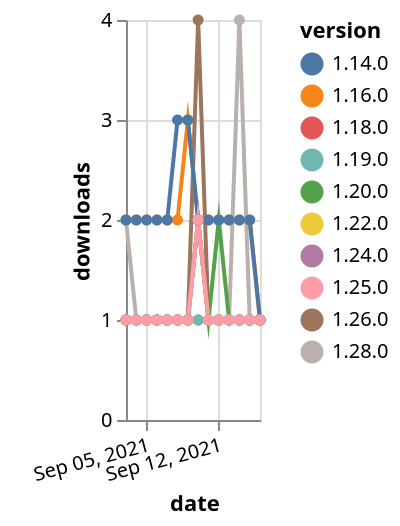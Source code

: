 {"$schema": "https://vega.github.io/schema/vega-lite/v5.json", "description": "A simple bar chart with embedded data.", "data": {"values": [{"date": "2021-09-03", "total": 231, "delta": 1, "version": "1.18.0"}, {"date": "2021-09-04", "total": 232, "delta": 1, "version": "1.18.0"}, {"date": "2021-09-05", "total": 233, "delta": 1, "version": "1.18.0"}, {"date": "2021-09-06", "total": 234, "delta": 1, "version": "1.18.0"}, {"date": "2021-09-07", "total": 235, "delta": 1, "version": "1.18.0"}, {"date": "2021-09-08", "total": 236, "delta": 1, "version": "1.18.0"}, {"date": "2021-09-09", "total": 237, "delta": 1, "version": "1.18.0"}, {"date": "2021-09-10", "total": 238, "delta": 1, "version": "1.18.0"}, {"date": "2021-09-11", "total": 239, "delta": 1, "version": "1.18.0"}, {"date": "2021-09-12", "total": 240, "delta": 1, "version": "1.18.0"}, {"date": "2021-09-13", "total": 241, "delta": 1, "version": "1.18.0"}, {"date": "2021-09-14", "total": 242, "delta": 1, "version": "1.18.0"}, {"date": "2021-09-15", "total": 243, "delta": 1, "version": "1.18.0"}, {"date": "2021-09-16", "total": 244, "delta": 1, "version": "1.18.0"}, {"date": "2021-09-03", "total": 181, "delta": 1, "version": "1.22.0"}, {"date": "2021-09-04", "total": 182, "delta": 1, "version": "1.22.0"}, {"date": "2021-09-05", "total": 183, "delta": 1, "version": "1.22.0"}, {"date": "2021-09-06", "total": 184, "delta": 1, "version": "1.22.0"}, {"date": "2021-09-07", "total": 185, "delta": 1, "version": "1.22.0"}, {"date": "2021-09-08", "total": 186, "delta": 1, "version": "1.22.0"}, {"date": "2021-09-09", "total": 187, "delta": 1, "version": "1.22.0"}, {"date": "2021-09-10", "total": 189, "delta": 2, "version": "1.22.0"}, {"date": "2021-09-11", "total": 190, "delta": 1, "version": "1.22.0"}, {"date": "2021-09-12", "total": 191, "delta": 1, "version": "1.22.0"}, {"date": "2021-09-13", "total": 192, "delta": 1, "version": "1.22.0"}, {"date": "2021-09-14", "total": 193, "delta": 1, "version": "1.22.0"}, {"date": "2021-09-15", "total": 194, "delta": 1, "version": "1.22.0"}, {"date": "2021-09-16", "total": 195, "delta": 1, "version": "1.22.0"}, {"date": "2021-09-03", "total": 120, "delta": 2, "version": "1.28.0"}, {"date": "2021-09-04", "total": 121, "delta": 1, "version": "1.28.0"}, {"date": "2021-09-05", "total": 122, "delta": 1, "version": "1.28.0"}, {"date": "2021-09-06", "total": 123, "delta": 1, "version": "1.28.0"}, {"date": "2021-09-07", "total": 124, "delta": 1, "version": "1.28.0"}, {"date": "2021-09-08", "total": 125, "delta": 1, "version": "1.28.0"}, {"date": "2021-09-09", "total": 126, "delta": 1, "version": "1.28.0"}, {"date": "2021-09-10", "total": 127, "delta": 1, "version": "1.28.0"}, {"date": "2021-09-11", "total": 128, "delta": 1, "version": "1.28.0"}, {"date": "2021-09-12", "total": 129, "delta": 1, "version": "1.28.0"}, {"date": "2021-09-13", "total": 130, "delta": 1, "version": "1.28.0"}, {"date": "2021-09-14", "total": 134, "delta": 4, "version": "1.28.0"}, {"date": "2021-09-15", "total": 135, "delta": 1, "version": "1.28.0"}, {"date": "2021-09-16", "total": 136, "delta": 1, "version": "1.28.0"}, {"date": "2021-09-03", "total": 206, "delta": 1, "version": "1.26.0"}, {"date": "2021-09-04", "total": 207, "delta": 1, "version": "1.26.0"}, {"date": "2021-09-05", "total": 208, "delta": 1, "version": "1.26.0"}, {"date": "2021-09-06", "total": 209, "delta": 1, "version": "1.26.0"}, {"date": "2021-09-07", "total": 210, "delta": 1, "version": "1.26.0"}, {"date": "2021-09-08", "total": 211, "delta": 1, "version": "1.26.0"}, {"date": "2021-09-09", "total": 212, "delta": 1, "version": "1.26.0"}, {"date": "2021-09-10", "total": 216, "delta": 4, "version": "1.26.0"}, {"date": "2021-09-11", "total": 217, "delta": 1, "version": "1.26.0"}, {"date": "2021-09-12", "total": 218, "delta": 1, "version": "1.26.0"}, {"date": "2021-09-13", "total": 219, "delta": 1, "version": "1.26.0"}, {"date": "2021-09-14", "total": 220, "delta": 1, "version": "1.26.0"}, {"date": "2021-09-15", "total": 221, "delta": 1, "version": "1.26.0"}, {"date": "2021-09-16", "total": 222, "delta": 1, "version": "1.26.0"}, {"date": "2021-09-03", "total": 321, "delta": 1, "version": "1.20.0"}, {"date": "2021-09-04", "total": 322, "delta": 1, "version": "1.20.0"}, {"date": "2021-09-05", "total": 323, "delta": 1, "version": "1.20.0"}, {"date": "2021-09-06", "total": 324, "delta": 1, "version": "1.20.0"}, {"date": "2021-09-07", "total": 325, "delta": 1, "version": "1.20.0"}, {"date": "2021-09-08", "total": 326, "delta": 1, "version": "1.20.0"}, {"date": "2021-09-09", "total": 327, "delta": 1, "version": "1.20.0"}, {"date": "2021-09-10", "total": 329, "delta": 2, "version": "1.20.0"}, {"date": "2021-09-11", "total": 330, "delta": 1, "version": "1.20.0"}, {"date": "2021-09-12", "total": 332, "delta": 2, "version": "1.20.0"}, {"date": "2021-09-13", "total": 333, "delta": 1, "version": "1.20.0"}, {"date": "2021-09-14", "total": 334, "delta": 1, "version": "1.20.0"}, {"date": "2021-09-15", "total": 335, "delta": 1, "version": "1.20.0"}, {"date": "2021-09-16", "total": 336, "delta": 1, "version": "1.20.0"}, {"date": "2021-09-03", "total": 2447, "delta": 2, "version": "1.16.0"}, {"date": "2021-09-04", "total": 2449, "delta": 2, "version": "1.16.0"}, {"date": "2021-09-05", "total": 2451, "delta": 2, "version": "1.16.0"}, {"date": "2021-09-06", "total": 2453, "delta": 2, "version": "1.16.0"}, {"date": "2021-09-07", "total": 2455, "delta": 2, "version": "1.16.0"}, {"date": "2021-09-08", "total": 2457, "delta": 2, "version": "1.16.0"}, {"date": "2021-09-09", "total": 2460, "delta": 3, "version": "1.16.0"}, {"date": "2021-09-10", "total": 2462, "delta": 2, "version": "1.16.0"}, {"date": "2021-09-11", "total": 2464, "delta": 2, "version": "1.16.0"}, {"date": "2021-09-12", "total": 2466, "delta": 2, "version": "1.16.0"}, {"date": "2021-09-13", "total": 2468, "delta": 2, "version": "1.16.0"}, {"date": "2021-09-14", "total": 2470, "delta": 2, "version": "1.16.0"}, {"date": "2021-09-15", "total": 2472, "delta": 2, "version": "1.16.0"}, {"date": "2021-09-16", "total": 2473, "delta": 1, "version": "1.16.0"}, {"date": "2021-09-03", "total": 231, "delta": 1, "version": "1.19.0"}, {"date": "2021-09-04", "total": 232, "delta": 1, "version": "1.19.0"}, {"date": "2021-09-05", "total": 233, "delta": 1, "version": "1.19.0"}, {"date": "2021-09-06", "total": 234, "delta": 1, "version": "1.19.0"}, {"date": "2021-09-07", "total": 235, "delta": 1, "version": "1.19.0"}, {"date": "2021-09-08", "total": 236, "delta": 1, "version": "1.19.0"}, {"date": "2021-09-09", "total": 237, "delta": 1, "version": "1.19.0"}, {"date": "2021-09-10", "total": 238, "delta": 1, "version": "1.19.0"}, {"date": "2021-09-11", "total": 239, "delta": 1, "version": "1.19.0"}, {"date": "2021-09-12", "total": 240, "delta": 1, "version": "1.19.0"}, {"date": "2021-09-13", "total": 241, "delta": 1, "version": "1.19.0"}, {"date": "2021-09-14", "total": 242, "delta": 1, "version": "1.19.0"}, {"date": "2021-09-15", "total": 243, "delta": 1, "version": "1.19.0"}, {"date": "2021-09-16", "total": 244, "delta": 1, "version": "1.19.0"}, {"date": "2021-09-03", "total": 157, "delta": 1, "version": "1.24.0"}, {"date": "2021-09-04", "total": 158, "delta": 1, "version": "1.24.0"}, {"date": "2021-09-05", "total": 159, "delta": 1, "version": "1.24.0"}, {"date": "2021-09-06", "total": 160, "delta": 1, "version": "1.24.0"}, {"date": "2021-09-07", "total": 161, "delta": 1, "version": "1.24.0"}, {"date": "2021-09-08", "total": 162, "delta": 1, "version": "1.24.0"}, {"date": "2021-09-09", "total": 163, "delta": 1, "version": "1.24.0"}, {"date": "2021-09-10", "total": 165, "delta": 2, "version": "1.24.0"}, {"date": "2021-09-11", "total": 166, "delta": 1, "version": "1.24.0"}, {"date": "2021-09-12", "total": 167, "delta": 1, "version": "1.24.0"}, {"date": "2021-09-13", "total": 168, "delta": 1, "version": "1.24.0"}, {"date": "2021-09-14", "total": 169, "delta": 1, "version": "1.24.0"}, {"date": "2021-09-15", "total": 170, "delta": 1, "version": "1.24.0"}, {"date": "2021-09-16", "total": 171, "delta": 1, "version": "1.24.0"}, {"date": "2021-09-03", "total": 2340, "delta": 2, "version": "1.14.0"}, {"date": "2021-09-04", "total": 2342, "delta": 2, "version": "1.14.0"}, {"date": "2021-09-05", "total": 2344, "delta": 2, "version": "1.14.0"}, {"date": "2021-09-06", "total": 2346, "delta": 2, "version": "1.14.0"}, {"date": "2021-09-07", "total": 2348, "delta": 2, "version": "1.14.0"}, {"date": "2021-09-08", "total": 2351, "delta": 3, "version": "1.14.0"}, {"date": "2021-09-09", "total": 2354, "delta": 3, "version": "1.14.0"}, {"date": "2021-09-10", "total": 2356, "delta": 2, "version": "1.14.0"}, {"date": "2021-09-11", "total": 2358, "delta": 2, "version": "1.14.0"}, {"date": "2021-09-12", "total": 2360, "delta": 2, "version": "1.14.0"}, {"date": "2021-09-13", "total": 2362, "delta": 2, "version": "1.14.0"}, {"date": "2021-09-14", "total": 2364, "delta": 2, "version": "1.14.0"}, {"date": "2021-09-15", "total": 2366, "delta": 2, "version": "1.14.0"}, {"date": "2021-09-16", "total": 2367, "delta": 1, "version": "1.14.0"}, {"date": "2021-09-03", "total": 146, "delta": 1, "version": "1.25.0"}, {"date": "2021-09-04", "total": 147, "delta": 1, "version": "1.25.0"}, {"date": "2021-09-05", "total": 148, "delta": 1, "version": "1.25.0"}, {"date": "2021-09-06", "total": 149, "delta": 1, "version": "1.25.0"}, {"date": "2021-09-07", "total": 150, "delta": 1, "version": "1.25.0"}, {"date": "2021-09-08", "total": 151, "delta": 1, "version": "1.25.0"}, {"date": "2021-09-09", "total": 152, "delta": 1, "version": "1.25.0"}, {"date": "2021-09-10", "total": 154, "delta": 2, "version": "1.25.0"}, {"date": "2021-09-11", "total": 155, "delta": 1, "version": "1.25.0"}, {"date": "2021-09-12", "total": 156, "delta": 1, "version": "1.25.0"}, {"date": "2021-09-13", "total": 157, "delta": 1, "version": "1.25.0"}, {"date": "2021-09-14", "total": 158, "delta": 1, "version": "1.25.0"}, {"date": "2021-09-15", "total": 159, "delta": 1, "version": "1.25.0"}, {"date": "2021-09-16", "total": 160, "delta": 1, "version": "1.25.0"}]}, "width": "container", "mark": {"type": "line", "point": {"filled": true}}, "encoding": {"x": {"field": "date", "type": "temporal", "timeUnit": "yearmonthdate", "title": "date", "axis": {"labelAngle": -15}}, "y": {"field": "delta", "type": "quantitative", "title": "downloads"}, "color": {"field": "version", "type": "nominal"}, "tooltip": {"field": "delta"}}}